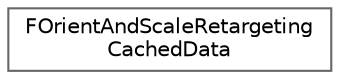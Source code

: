 digraph "Graphical Class Hierarchy"
{
 // INTERACTIVE_SVG=YES
 // LATEX_PDF_SIZE
  bgcolor="transparent";
  edge [fontname=Helvetica,fontsize=10,labelfontname=Helvetica,labelfontsize=10];
  node [fontname=Helvetica,fontsize=10,shape=box,height=0.2,width=0.4];
  rankdir="LR";
  Node0 [id="Node000000",label="FOrientAndScaleRetargeting\lCachedData",height=0.2,width=0.4,color="grey40", fillcolor="white", style="filled",URL="$d1/d79/structFOrientAndScaleRetargetingCachedData.html",tooltip="Stores cached data for Orient and Scale bone translation retargeting."];
}
